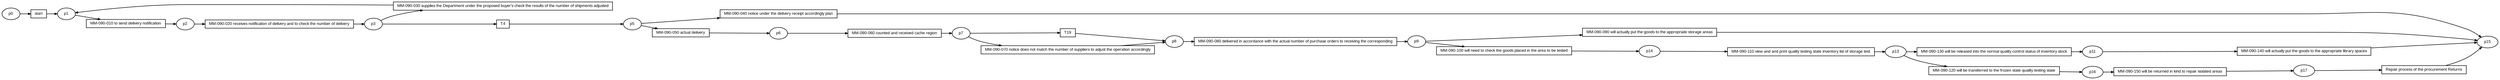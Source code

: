 digraph G {ranksep=".3"; fontsize="8"; remincross=true; margin="0.0,0.0"; fontname="Arial";rankdir="LR"; 
edge [arrowsize="0.5"];
node [height=".2",width=".2",fontname="Arial",fontsize="8"];
t0 [shape="box",label="start"];
t1 [shape="box",label="MM-090-010 to send delivery notification"];
t2 [shape="box",label="MM-090-090 will actually put the goods to the appropriate storage areas"];
t3 [shape="box",label="MM-090-140 will actually put the goods to the appropriate library spaces"];
t4 [shape="box",label="MM-090-130 will be released into the normal quality control status of inventory stock"];
t5 [shape="box",label="MM-090-110 view and and print quality testing state inventory list of storage test"];
t6 [shape="box",label="MM-090-100 will need to check the goods placed in the area to be tested"];
t7 [shape="box",label="MM-090-120 will be transferred to the frozen state quality testing state"];
t8 [shape="box",label="MM-090-150 will be returned in kind to repair isolated areas"];
t9 [shape="box",label="Repair process of the procurement Returns"];
t10 [shape="box",label="T19"];
t11 [shape="box",label="MM-090-020 receives notification of delivery and to check the number of delivery"];
t12 [shape="box",label="MM-090-030 supplies the Department under the proposed buyer's check the results of the number of shipments adjusted"];
t13 [shape="box",label="T4"];
t14 [shape="box",label="MM-090-040 notice under the delivery receipt accordingly plan"];
t15 [shape="box",label="MM-090-050 actual delivery"];
t16 [shape="box",label="MM-090-060 counted and received cache region"];
t17 [shape="box",label="MM-090-080 delivered in accordance with the actual number of purchase orders to receiving the corresponding"];
t18 [shape="box",label="MM-090-070 notice does not match the number of suppliers to adjust the operation accordingly"];
p0 [shape="oval",label="p0"];
p1 [shape="oval",label="p1"];
p2 [shape="oval",label="p11"];
p3 [shape="oval",label="p13"];
p4 [shape="oval",label="p14"];
p5 [shape="oval",label="p15"];
p6 [shape="oval",label="p16"];
p7 [shape="oval",label="p17"];
p8 [shape="oval",label="p2"];
p9 [shape="oval",label="p3"];
p10 [shape="oval",label="p5"];
p11 [shape="oval",label="p6"];
p12 [shape="oval",label="p7"];
p13 [shape="oval",label="p8"];
p14 [shape="oval",label="p9"];
t18 -> p13[label=""];
p0 -> t0[label=""];
p7 -> t9[label=""];
t9 -> p5[label=""];
t8 -> p7[label=""];
t16 -> p12[label=""];
t6 -> p4[label=""];
t5 -> p3[label=""];
p1 -> t1[label=""];
p6 -> t8[label=""];
t3 -> p5[label=""];
p14 -> t2[label=""];
p3 -> t7[label=""];
t7 -> p6[label=""];
p12 -> t10[label=""];
t4 -> p2[label=""];
t10 -> p13[label=""];
t0 -> p1[label=""];
p10 -> t15[label=""];
p10 -> t14[label=""];
t2 -> p5[label=""];
t15 -> p11[label=""];
p3 -> t4[label=""];
t14 -> p5[label=""];
p14 -> t6[label=""];
t12 -> p1[label=""];
p4 -> t5[label=""];
p13 -> t17[label=""];
p2 -> t3[label=""];
p9 -> t13[label=""];
t13 -> p10[label=""];
p11 -> t16[label=""];
t11 -> p9[label=""];
t17 -> p14[label=""];
p9 -> t12[label=""];
p12 -> t18[label=""];
p8 -> t11[label=""];
t1 -> p8[label=""];
}
